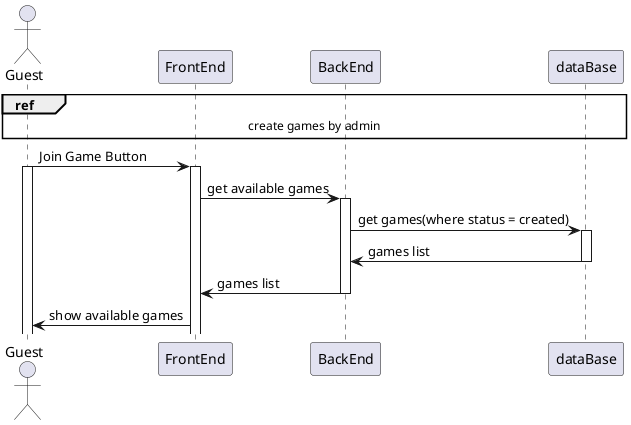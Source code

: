 @startuml

actor Guest

ref over Guest,FrontEnd,BackEnd,dataBase: create games by admin

Guest ->  FrontEnd : Join Game Button
Activate Guest
Activate FrontEnd

FrontEnd -> BackEnd : get available games
Activate BackEnd

BackEnd -> dataBase : get games(where status = created)
Activate dataBase

dataBase -> BackEnd : games list
deactivate dataBase

BackEnd -> FrontEnd : games list
deactivate BackEnd

FrontEnd -> Guest : show available games

@enduml
